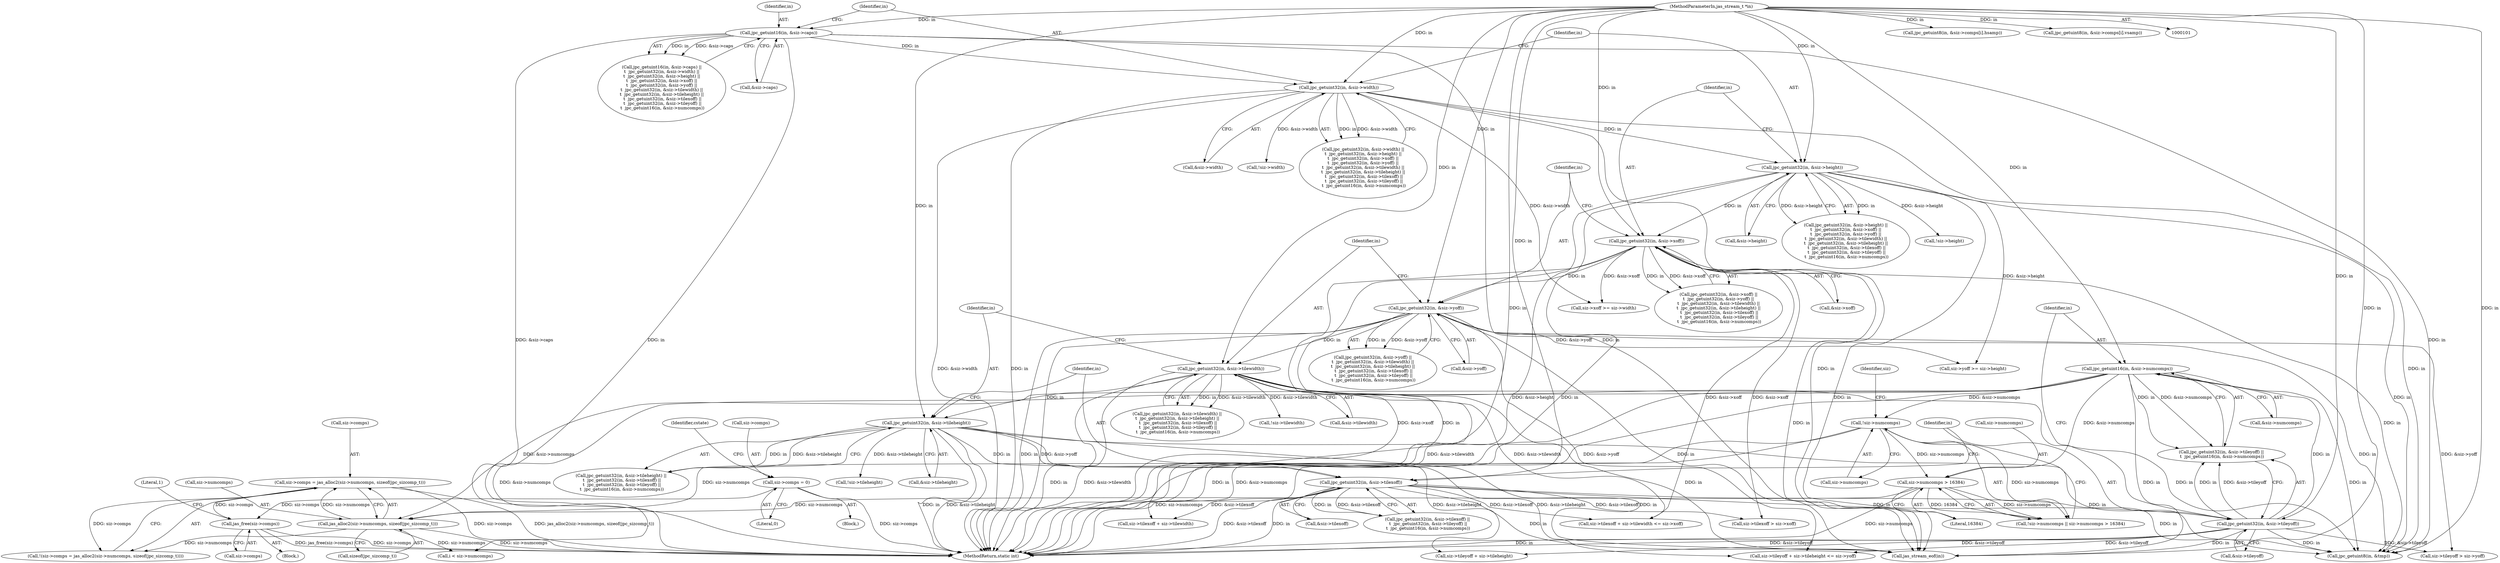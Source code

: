 digraph "0_jasper_f7038068550fba0e41e1d0c355787f1dcd5bf330@API" {
"1000468" [label="(Call,jas_free(siz->comps))"];
"1000314" [label="(Call,siz->comps = jas_alloc2(siz->numcomps, sizeof(jpc_sizcomp_t)))"];
"1000318" [label="(Call,jas_alloc2(siz->numcomps, sizeof(jpc_sizcomp_t)))"];
"1000227" [label="(Call,!siz->numcomps)"];
"1000189" [label="(Call,jpc_getuint16(in, &siz->numcomps))"];
"1000183" [label="(Call,jpc_getuint32(in, &siz->tileyoff))"];
"1000176" [label="(Call,jpc_getuint32(in, &siz->tilexoff))"];
"1000169" [label="(Call,jpc_getuint32(in, &siz->tileheight))"];
"1000162" [label="(Call,jpc_getuint32(in, &siz->tilewidth))"];
"1000155" [label="(Call,jpc_getuint32(in, &siz->yoff))"];
"1000148" [label="(Call,jpc_getuint32(in, &siz->xoff))"];
"1000141" [label="(Call,jpc_getuint32(in, &siz->height))"];
"1000134" [label="(Call,jpc_getuint32(in, &siz->width))"];
"1000127" [label="(Call,jpc_getuint16(in, &siz->caps))"];
"1000104" [label="(MethodParameterIn,jas_stream_t *in)"];
"1000231" [label="(Call,siz->numcomps > 16384)"];
"1000117" [label="(Call,siz->comps = 0)"];
"1000157" [label="(Call,&siz->yoff)"];
"1000123" [label="(Identifier,cstate)"];
"1000467" [label="(Block,)"];
"1000273" [label="(Call,siz->tilexoff + siz->tilewidth <= siz->xoff)"];
"1000190" [label="(Identifier,in)"];
"1000468" [label="(Call,jas_free(siz->comps))"];
"1000170" [label="(Identifier,in)"];
"1000241" [label="(Call,siz->xoff >= siz->width)"];
"1000127" [label="(Call,jpc_getuint16(in, &siz->caps))"];
"1000136" [label="(Call,&siz->width)"];
"1000155" [label="(Call,jpc_getuint32(in, &siz->yoff))"];
"1000121" [label="(Literal,0)"];
"1000148" [label="(Call,jpc_getuint32(in, &siz->xoff))"];
"1000183" [label="(Call,jpc_getuint32(in, &siz->tileyoff))"];
"1000266" [label="(Call,siz->tilexoff > siz->xoff)"];
"1000126" [label="(Call,jpc_getuint16(in, &siz->caps) ||\n\t  jpc_getuint32(in, &siz->width) ||\n\t  jpc_getuint32(in, &siz->height) ||\n\t  jpc_getuint32(in, &siz->xoff) ||\n\t  jpc_getuint32(in, &siz->yoff) ||\n\t  jpc_getuint32(in, &siz->tilewidth) ||\n\t  jpc_getuint32(in, &siz->tileheight) ||\n \t  jpc_getuint32(in, &siz->tilexoff) ||\n \t  jpc_getuint32(in, &siz->tileyoff) ||\n \t  jpc_getuint16(in, &siz->numcomps))"];
"1000129" [label="(Call,&siz->caps)"];
"1000178" [label="(Call,&siz->tilexoff)"];
"1000199" [label="(Call,!siz->width)"];
"1000184" [label="(Identifier,in)"];
"1000345" [label="(Call,jpc_getuint8(in, &siz->comps[i].hsamp))"];
"1000142" [label="(Identifier,in)"];
"1000235" [label="(Literal,16384)"];
"1000318" [label="(Call,jas_alloc2(siz->numcomps, sizeof(jpc_sizcomp_t)))"];
"1000340" [label="(Call,jpc_getuint8(in, &tmp))"];
"1000105" [label="(Block,)"];
"1000315" [label="(Call,siz->comps)"];
"1000456" [label="(Call,jas_stream_eof(in))"];
"1000226" [label="(Call,!siz->numcomps || siz->numcomps > 16384)"];
"1000298" [label="(Call,siz->tileyoff + siz->tileheight)"];
"1000231" [label="(Call,siz->numcomps > 16384)"];
"1000322" [label="(Call,sizeof(jpc_sizcomp_t))"];
"1000228" [label="(Call,siz->numcomps)"];
"1000185" [label="(Call,&siz->tileyoff)"];
"1000169" [label="(Call,jpc_getuint32(in, &siz->tileheight))"];
"1000117" [label="(Call,siz->comps = 0)"];
"1000274" [label="(Call,siz->tilexoff + siz->tilewidth)"];
"1000330" [label="(Call,i < siz->numcomps)"];
"1000162" [label="(Call,jpc_getuint32(in, &siz->tilewidth))"];
"1000134" [label="(Call,jpc_getuint32(in, &siz->width))"];
"1000189" [label="(Call,jpc_getuint16(in, &siz->numcomps))"];
"1000176" [label="(Call,jpc_getuint32(in, &siz->tilexoff))"];
"1000149" [label="(Identifier,in)"];
"1000217" [label="(Call,!siz->tileheight)"];
"1000140" [label="(Call,jpc_getuint32(in, &siz->height) ||\n\t  jpc_getuint32(in, &siz->xoff) ||\n\t  jpc_getuint32(in, &siz->yoff) ||\n\t  jpc_getuint32(in, &siz->tilewidth) ||\n\t  jpc_getuint32(in, &siz->tileheight) ||\n \t  jpc_getuint32(in, &siz->tilexoff) ||\n \t  jpc_getuint32(in, &siz->tileyoff) ||\n \t  jpc_getuint16(in, &siz->numcomps))"];
"1000227" [label="(Call,!siz->numcomps)"];
"1000135" [label="(Identifier,in)"];
"1000203" [label="(Call,!siz->height)"];
"1000290" [label="(Call,siz->tileyoff > siz->yoff)"];
"1000128" [label="(Identifier,in)"];
"1000118" [label="(Call,siz->comps)"];
"1000104" [label="(MethodParameterIn,jas_stream_t *in)"];
"1000141" [label="(Call,jpc_getuint32(in, &siz->height))"];
"1000171" [label="(Call,&siz->tileheight)"];
"1000164" [label="(Call,&siz->tilewidth)"];
"1000469" [label="(Call,siz->comps)"];
"1000133" [label="(Call,jpc_getuint32(in, &siz->width) ||\n\t  jpc_getuint32(in, &siz->height) ||\n\t  jpc_getuint32(in, &siz->xoff) ||\n\t  jpc_getuint32(in, &siz->yoff) ||\n\t  jpc_getuint32(in, &siz->tilewidth) ||\n\t  jpc_getuint32(in, &siz->tileheight) ||\n \t  jpc_getuint32(in, &siz->tilexoff) ||\n \t  jpc_getuint32(in, &siz->tileyoff) ||\n \t  jpc_getuint16(in, &siz->numcomps))"];
"1000161" [label="(Call,jpc_getuint32(in, &siz->tilewidth) ||\n\t  jpc_getuint32(in, &siz->tileheight) ||\n \t  jpc_getuint32(in, &siz->tilexoff) ||\n \t  jpc_getuint32(in, &siz->tileyoff) ||\n \t  jpc_getuint16(in, &siz->numcomps))"];
"1000163" [label="(Identifier,in)"];
"1000143" [label="(Call,&siz->height)"];
"1000182" [label="(Call,jpc_getuint32(in, &siz->tileyoff) ||\n \t  jpc_getuint16(in, &siz->numcomps))"];
"1000150" [label="(Call,&siz->xoff)"];
"1000253" [label="(Call,siz->yoff >= siz->height)"];
"1000156" [label="(Identifier,in)"];
"1000232" [label="(Call,siz->numcomps)"];
"1000319" [label="(Call,siz->numcomps)"];
"1000474" [label="(Literal,1)"];
"1000475" [label="(MethodReturn,static int)"];
"1000191" [label="(Call,&siz->numcomps)"];
"1000297" [label="(Call,siz->tileyoff + siz->tileheight <= siz->yoff)"];
"1000177" [label="(Identifier,in)"];
"1000147" [label="(Call,jpc_getuint32(in, &siz->xoff) ||\n\t  jpc_getuint32(in, &siz->yoff) ||\n\t  jpc_getuint32(in, &siz->tilewidth) ||\n\t  jpc_getuint32(in, &siz->tileheight) ||\n \t  jpc_getuint32(in, &siz->tilexoff) ||\n \t  jpc_getuint32(in, &siz->tileyoff) ||\n \t  jpc_getuint16(in, &siz->numcomps))"];
"1000175" [label="(Call,jpc_getuint32(in, &siz->tilexoff) ||\n \t  jpc_getuint32(in, &siz->tileyoff) ||\n \t  jpc_getuint16(in, &siz->numcomps))"];
"1000314" [label="(Call,siz->comps = jas_alloc2(siz->numcomps, sizeof(jpc_sizcomp_t)))"];
"1000313" [label="(Call,!(siz->comps = jas_alloc2(siz->numcomps, sizeof(jpc_sizcomp_t))))"];
"1000355" [label="(Call,jpc_getuint8(in, &siz->comps[i].vsamp))"];
"1000213" [label="(Call,!siz->tilewidth)"];
"1000154" [label="(Call,jpc_getuint32(in, &siz->yoff) ||\n\t  jpc_getuint32(in, &siz->tilewidth) ||\n\t  jpc_getuint32(in, &siz->tileheight) ||\n \t  jpc_getuint32(in, &siz->tilexoff) ||\n \t  jpc_getuint32(in, &siz->tileyoff) ||\n \t  jpc_getuint16(in, &siz->numcomps))"];
"1000233" [label="(Identifier,siz)"];
"1000168" [label="(Call,jpc_getuint32(in, &siz->tileheight) ||\n \t  jpc_getuint32(in, &siz->tilexoff) ||\n \t  jpc_getuint32(in, &siz->tileyoff) ||\n \t  jpc_getuint16(in, &siz->numcomps))"];
"1000468" -> "1000467"  [label="AST: "];
"1000468" -> "1000469"  [label="CFG: "];
"1000469" -> "1000468"  [label="AST: "];
"1000474" -> "1000468"  [label="CFG: "];
"1000468" -> "1000475"  [label="DDG: jas_free(siz->comps)"];
"1000468" -> "1000475"  [label="DDG: siz->comps"];
"1000314" -> "1000468"  [label="DDG: siz->comps"];
"1000117" -> "1000468"  [label="DDG: siz->comps"];
"1000314" -> "1000313"  [label="AST: "];
"1000314" -> "1000318"  [label="CFG: "];
"1000315" -> "1000314"  [label="AST: "];
"1000318" -> "1000314"  [label="AST: "];
"1000313" -> "1000314"  [label="CFG: "];
"1000314" -> "1000475"  [label="DDG: siz->comps"];
"1000314" -> "1000475"  [label="DDG: jas_alloc2(siz->numcomps, sizeof(jpc_sizcomp_t))"];
"1000314" -> "1000313"  [label="DDG: siz->comps"];
"1000318" -> "1000314"  [label="DDG: siz->numcomps"];
"1000318" -> "1000322"  [label="CFG: "];
"1000319" -> "1000318"  [label="AST: "];
"1000322" -> "1000318"  [label="AST: "];
"1000318" -> "1000475"  [label="DDG: siz->numcomps"];
"1000318" -> "1000313"  [label="DDG: siz->numcomps"];
"1000227" -> "1000318"  [label="DDG: siz->numcomps"];
"1000189" -> "1000318"  [label="DDG: &siz->numcomps"];
"1000231" -> "1000318"  [label="DDG: siz->numcomps"];
"1000318" -> "1000330"  [label="DDG: siz->numcomps"];
"1000227" -> "1000226"  [label="AST: "];
"1000227" -> "1000228"  [label="CFG: "];
"1000228" -> "1000227"  [label="AST: "];
"1000233" -> "1000227"  [label="CFG: "];
"1000226" -> "1000227"  [label="CFG: "];
"1000227" -> "1000475"  [label="DDG: siz->numcomps"];
"1000227" -> "1000226"  [label="DDG: siz->numcomps"];
"1000189" -> "1000227"  [label="DDG: &siz->numcomps"];
"1000227" -> "1000231"  [label="DDG: siz->numcomps"];
"1000189" -> "1000182"  [label="AST: "];
"1000189" -> "1000191"  [label="CFG: "];
"1000190" -> "1000189"  [label="AST: "];
"1000191" -> "1000189"  [label="AST: "];
"1000182" -> "1000189"  [label="CFG: "];
"1000189" -> "1000475"  [label="DDG: in"];
"1000189" -> "1000475"  [label="DDG: &siz->numcomps"];
"1000189" -> "1000182"  [label="DDG: in"];
"1000189" -> "1000182"  [label="DDG: &siz->numcomps"];
"1000183" -> "1000189"  [label="DDG: in"];
"1000104" -> "1000189"  [label="DDG: in"];
"1000189" -> "1000231"  [label="DDG: &siz->numcomps"];
"1000189" -> "1000330"  [label="DDG: &siz->numcomps"];
"1000189" -> "1000340"  [label="DDG: in"];
"1000189" -> "1000456"  [label="DDG: in"];
"1000183" -> "1000182"  [label="AST: "];
"1000183" -> "1000185"  [label="CFG: "];
"1000184" -> "1000183"  [label="AST: "];
"1000185" -> "1000183"  [label="AST: "];
"1000190" -> "1000183"  [label="CFG: "];
"1000182" -> "1000183"  [label="CFG: "];
"1000183" -> "1000475"  [label="DDG: &siz->tileyoff"];
"1000183" -> "1000475"  [label="DDG: in"];
"1000183" -> "1000182"  [label="DDG: in"];
"1000183" -> "1000182"  [label="DDG: &siz->tileyoff"];
"1000176" -> "1000183"  [label="DDG: in"];
"1000104" -> "1000183"  [label="DDG: in"];
"1000183" -> "1000290"  [label="DDG: &siz->tileyoff"];
"1000183" -> "1000297"  [label="DDG: &siz->tileyoff"];
"1000183" -> "1000298"  [label="DDG: &siz->tileyoff"];
"1000183" -> "1000340"  [label="DDG: in"];
"1000183" -> "1000456"  [label="DDG: in"];
"1000176" -> "1000175"  [label="AST: "];
"1000176" -> "1000178"  [label="CFG: "];
"1000177" -> "1000176"  [label="AST: "];
"1000178" -> "1000176"  [label="AST: "];
"1000184" -> "1000176"  [label="CFG: "];
"1000175" -> "1000176"  [label="CFG: "];
"1000176" -> "1000475"  [label="DDG: &siz->tilexoff"];
"1000176" -> "1000475"  [label="DDG: in"];
"1000176" -> "1000175"  [label="DDG: in"];
"1000176" -> "1000175"  [label="DDG: &siz->tilexoff"];
"1000169" -> "1000176"  [label="DDG: in"];
"1000104" -> "1000176"  [label="DDG: in"];
"1000176" -> "1000266"  [label="DDG: &siz->tilexoff"];
"1000176" -> "1000273"  [label="DDG: &siz->tilexoff"];
"1000176" -> "1000274"  [label="DDG: &siz->tilexoff"];
"1000176" -> "1000340"  [label="DDG: in"];
"1000176" -> "1000456"  [label="DDG: in"];
"1000169" -> "1000168"  [label="AST: "];
"1000169" -> "1000171"  [label="CFG: "];
"1000170" -> "1000169"  [label="AST: "];
"1000171" -> "1000169"  [label="AST: "];
"1000177" -> "1000169"  [label="CFG: "];
"1000168" -> "1000169"  [label="CFG: "];
"1000169" -> "1000475"  [label="DDG: &siz->tileheight"];
"1000169" -> "1000475"  [label="DDG: in"];
"1000169" -> "1000168"  [label="DDG: in"];
"1000169" -> "1000168"  [label="DDG: &siz->tileheight"];
"1000162" -> "1000169"  [label="DDG: in"];
"1000104" -> "1000169"  [label="DDG: in"];
"1000169" -> "1000217"  [label="DDG: &siz->tileheight"];
"1000169" -> "1000297"  [label="DDG: &siz->tileheight"];
"1000169" -> "1000298"  [label="DDG: &siz->tileheight"];
"1000169" -> "1000340"  [label="DDG: in"];
"1000169" -> "1000456"  [label="DDG: in"];
"1000162" -> "1000161"  [label="AST: "];
"1000162" -> "1000164"  [label="CFG: "];
"1000163" -> "1000162"  [label="AST: "];
"1000164" -> "1000162"  [label="AST: "];
"1000170" -> "1000162"  [label="CFG: "];
"1000161" -> "1000162"  [label="CFG: "];
"1000162" -> "1000475"  [label="DDG: &siz->tilewidth"];
"1000162" -> "1000475"  [label="DDG: in"];
"1000162" -> "1000161"  [label="DDG: in"];
"1000162" -> "1000161"  [label="DDG: &siz->tilewidth"];
"1000155" -> "1000162"  [label="DDG: in"];
"1000104" -> "1000162"  [label="DDG: in"];
"1000162" -> "1000213"  [label="DDG: &siz->tilewidth"];
"1000162" -> "1000273"  [label="DDG: &siz->tilewidth"];
"1000162" -> "1000274"  [label="DDG: &siz->tilewidth"];
"1000162" -> "1000340"  [label="DDG: in"];
"1000162" -> "1000456"  [label="DDG: in"];
"1000155" -> "1000154"  [label="AST: "];
"1000155" -> "1000157"  [label="CFG: "];
"1000156" -> "1000155"  [label="AST: "];
"1000157" -> "1000155"  [label="AST: "];
"1000163" -> "1000155"  [label="CFG: "];
"1000154" -> "1000155"  [label="CFG: "];
"1000155" -> "1000475"  [label="DDG: &siz->yoff"];
"1000155" -> "1000475"  [label="DDG: in"];
"1000155" -> "1000154"  [label="DDG: in"];
"1000155" -> "1000154"  [label="DDG: &siz->yoff"];
"1000148" -> "1000155"  [label="DDG: in"];
"1000104" -> "1000155"  [label="DDG: in"];
"1000155" -> "1000253"  [label="DDG: &siz->yoff"];
"1000155" -> "1000290"  [label="DDG: &siz->yoff"];
"1000155" -> "1000297"  [label="DDG: &siz->yoff"];
"1000155" -> "1000340"  [label="DDG: in"];
"1000155" -> "1000456"  [label="DDG: in"];
"1000148" -> "1000147"  [label="AST: "];
"1000148" -> "1000150"  [label="CFG: "];
"1000149" -> "1000148"  [label="AST: "];
"1000150" -> "1000148"  [label="AST: "];
"1000156" -> "1000148"  [label="CFG: "];
"1000147" -> "1000148"  [label="CFG: "];
"1000148" -> "1000475"  [label="DDG: in"];
"1000148" -> "1000475"  [label="DDG: &siz->xoff"];
"1000148" -> "1000147"  [label="DDG: in"];
"1000148" -> "1000147"  [label="DDG: &siz->xoff"];
"1000141" -> "1000148"  [label="DDG: in"];
"1000104" -> "1000148"  [label="DDG: in"];
"1000148" -> "1000241"  [label="DDG: &siz->xoff"];
"1000148" -> "1000266"  [label="DDG: &siz->xoff"];
"1000148" -> "1000273"  [label="DDG: &siz->xoff"];
"1000148" -> "1000340"  [label="DDG: in"];
"1000148" -> "1000456"  [label="DDG: in"];
"1000141" -> "1000140"  [label="AST: "];
"1000141" -> "1000143"  [label="CFG: "];
"1000142" -> "1000141"  [label="AST: "];
"1000143" -> "1000141"  [label="AST: "];
"1000149" -> "1000141"  [label="CFG: "];
"1000140" -> "1000141"  [label="CFG: "];
"1000141" -> "1000475"  [label="DDG: in"];
"1000141" -> "1000475"  [label="DDG: &siz->height"];
"1000141" -> "1000140"  [label="DDG: in"];
"1000141" -> "1000140"  [label="DDG: &siz->height"];
"1000134" -> "1000141"  [label="DDG: in"];
"1000104" -> "1000141"  [label="DDG: in"];
"1000141" -> "1000203"  [label="DDG: &siz->height"];
"1000141" -> "1000253"  [label="DDG: &siz->height"];
"1000141" -> "1000340"  [label="DDG: in"];
"1000141" -> "1000456"  [label="DDG: in"];
"1000134" -> "1000133"  [label="AST: "];
"1000134" -> "1000136"  [label="CFG: "];
"1000135" -> "1000134"  [label="AST: "];
"1000136" -> "1000134"  [label="AST: "];
"1000142" -> "1000134"  [label="CFG: "];
"1000133" -> "1000134"  [label="CFG: "];
"1000134" -> "1000475"  [label="DDG: in"];
"1000134" -> "1000475"  [label="DDG: &siz->width"];
"1000134" -> "1000133"  [label="DDG: in"];
"1000134" -> "1000133"  [label="DDG: &siz->width"];
"1000127" -> "1000134"  [label="DDG: in"];
"1000104" -> "1000134"  [label="DDG: in"];
"1000134" -> "1000199"  [label="DDG: &siz->width"];
"1000134" -> "1000241"  [label="DDG: &siz->width"];
"1000134" -> "1000340"  [label="DDG: in"];
"1000134" -> "1000456"  [label="DDG: in"];
"1000127" -> "1000126"  [label="AST: "];
"1000127" -> "1000129"  [label="CFG: "];
"1000128" -> "1000127"  [label="AST: "];
"1000129" -> "1000127"  [label="AST: "];
"1000135" -> "1000127"  [label="CFG: "];
"1000126" -> "1000127"  [label="CFG: "];
"1000127" -> "1000475"  [label="DDG: &siz->caps"];
"1000127" -> "1000475"  [label="DDG: in"];
"1000127" -> "1000126"  [label="DDG: in"];
"1000127" -> "1000126"  [label="DDG: &siz->caps"];
"1000104" -> "1000127"  [label="DDG: in"];
"1000127" -> "1000340"  [label="DDG: in"];
"1000127" -> "1000456"  [label="DDG: in"];
"1000104" -> "1000101"  [label="AST: "];
"1000104" -> "1000475"  [label="DDG: in"];
"1000104" -> "1000340"  [label="DDG: in"];
"1000104" -> "1000345"  [label="DDG: in"];
"1000104" -> "1000355"  [label="DDG: in"];
"1000104" -> "1000456"  [label="DDG: in"];
"1000231" -> "1000226"  [label="AST: "];
"1000231" -> "1000235"  [label="CFG: "];
"1000232" -> "1000231"  [label="AST: "];
"1000235" -> "1000231"  [label="AST: "];
"1000226" -> "1000231"  [label="CFG: "];
"1000231" -> "1000475"  [label="DDG: siz->numcomps"];
"1000231" -> "1000226"  [label="DDG: siz->numcomps"];
"1000231" -> "1000226"  [label="DDG: 16384"];
"1000117" -> "1000105"  [label="AST: "];
"1000117" -> "1000121"  [label="CFG: "];
"1000118" -> "1000117"  [label="AST: "];
"1000121" -> "1000117"  [label="AST: "];
"1000123" -> "1000117"  [label="CFG: "];
"1000117" -> "1000475"  [label="DDG: siz->comps"];
}
